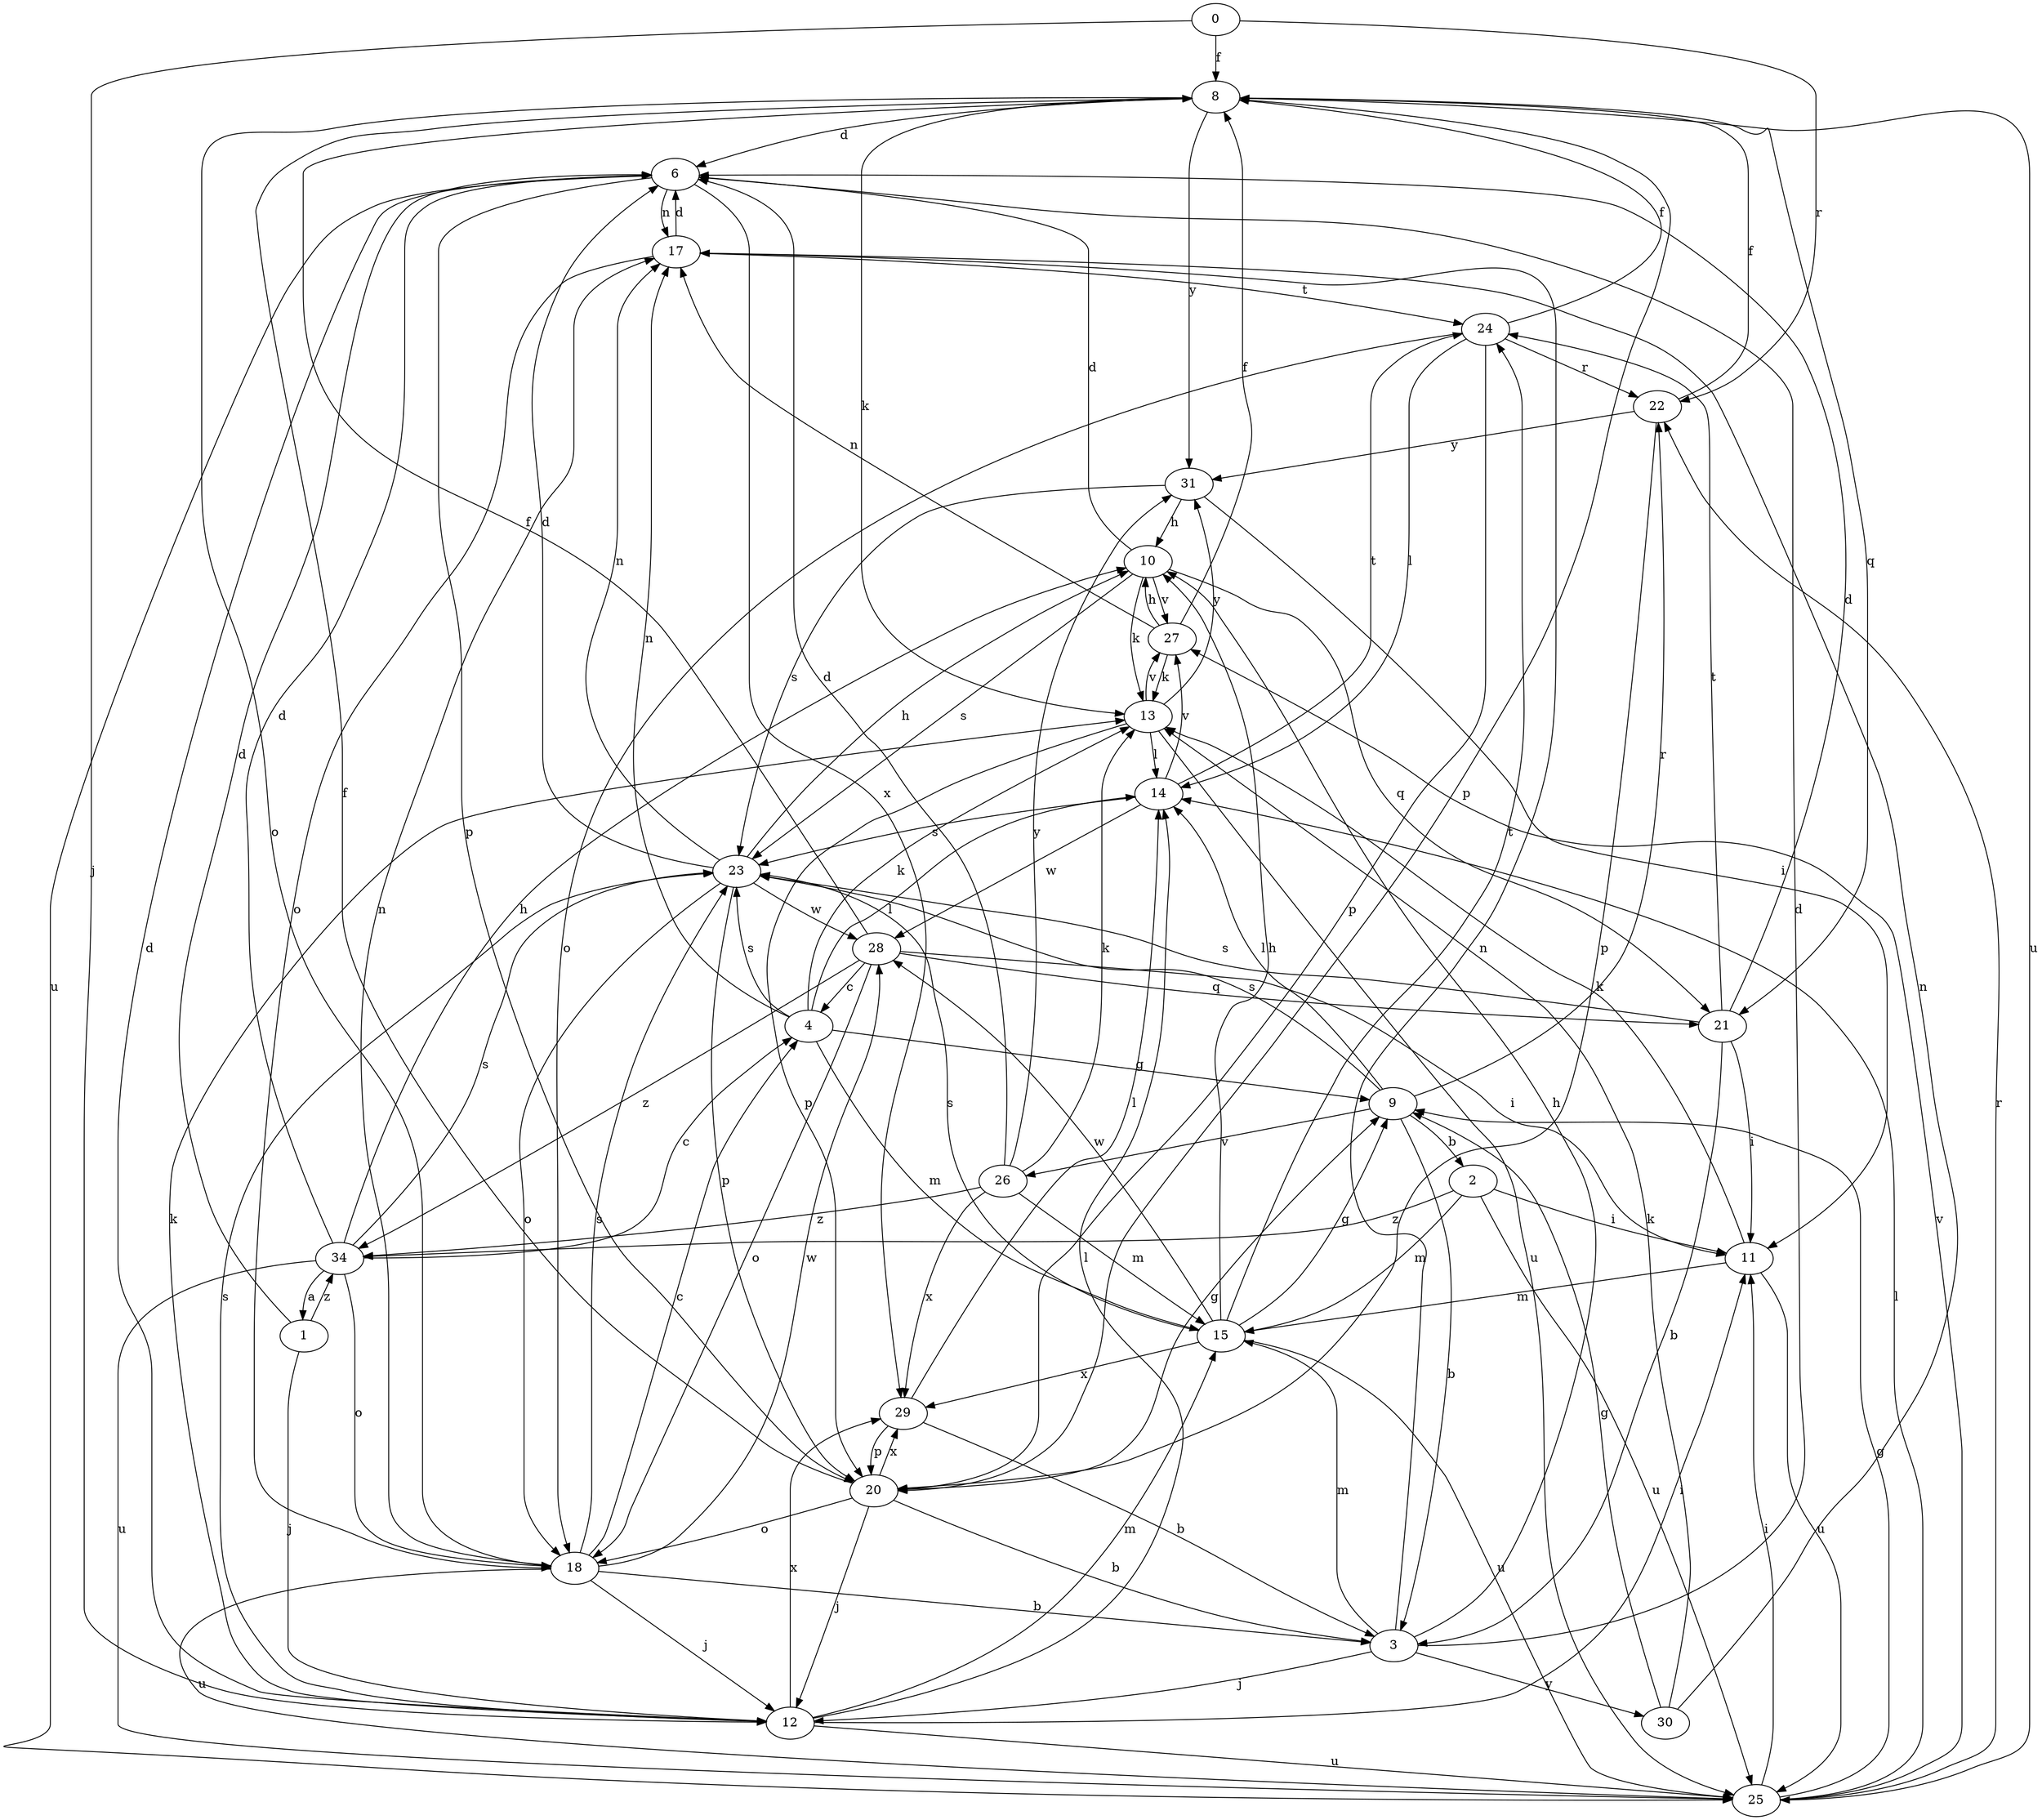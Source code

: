 strict digraph  {
0;
1;
2;
3;
4;
6;
8;
9;
10;
11;
12;
13;
14;
15;
17;
18;
20;
21;
22;
23;
24;
25;
26;
27;
28;
29;
30;
31;
34;
0 -> 8  [label=f];
0 -> 12  [label=j];
0 -> 22  [label=r];
1 -> 6  [label=d];
1 -> 12  [label=j];
1 -> 34  [label=z];
2 -> 11  [label=i];
2 -> 15  [label=m];
2 -> 25  [label=u];
2 -> 34  [label=z];
3 -> 6  [label=d];
3 -> 10  [label=h];
3 -> 12  [label=j];
3 -> 15  [label=m];
3 -> 17  [label=n];
3 -> 30  [label=y];
4 -> 9  [label=g];
4 -> 13  [label=k];
4 -> 14  [label=l];
4 -> 15  [label=m];
4 -> 17  [label=n];
4 -> 23  [label=s];
6 -> 17  [label=n];
6 -> 20  [label=p];
6 -> 25  [label=u];
6 -> 29  [label=x];
8 -> 6  [label=d];
8 -> 13  [label=k];
8 -> 18  [label=o];
8 -> 20  [label=p];
8 -> 21  [label=q];
8 -> 25  [label=u];
8 -> 31  [label=y];
9 -> 2  [label=b];
9 -> 3  [label=b];
9 -> 14  [label=l];
9 -> 22  [label=r];
9 -> 23  [label=s];
9 -> 26  [label=v];
10 -> 6  [label=d];
10 -> 13  [label=k];
10 -> 21  [label=q];
10 -> 23  [label=s];
10 -> 27  [label=v];
11 -> 13  [label=k];
11 -> 15  [label=m];
11 -> 25  [label=u];
12 -> 6  [label=d];
12 -> 11  [label=i];
12 -> 13  [label=k];
12 -> 14  [label=l];
12 -> 15  [label=m];
12 -> 23  [label=s];
12 -> 25  [label=u];
12 -> 29  [label=x];
13 -> 14  [label=l];
13 -> 20  [label=p];
13 -> 25  [label=u];
13 -> 27  [label=v];
13 -> 31  [label=y];
14 -> 23  [label=s];
14 -> 24  [label=t];
14 -> 27  [label=v];
14 -> 28  [label=w];
15 -> 9  [label=g];
15 -> 10  [label=h];
15 -> 23  [label=s];
15 -> 24  [label=t];
15 -> 25  [label=u];
15 -> 28  [label=w];
15 -> 29  [label=x];
17 -> 6  [label=d];
17 -> 18  [label=o];
17 -> 24  [label=t];
18 -> 3  [label=b];
18 -> 4  [label=c];
18 -> 12  [label=j];
18 -> 17  [label=n];
18 -> 23  [label=s];
18 -> 25  [label=u];
18 -> 28  [label=w];
20 -> 3  [label=b];
20 -> 8  [label=f];
20 -> 9  [label=g];
20 -> 12  [label=j];
20 -> 18  [label=o];
20 -> 29  [label=x];
21 -> 3  [label=b];
21 -> 6  [label=d];
21 -> 11  [label=i];
21 -> 23  [label=s];
21 -> 24  [label=t];
22 -> 8  [label=f];
22 -> 20  [label=p];
22 -> 31  [label=y];
23 -> 6  [label=d];
23 -> 10  [label=h];
23 -> 17  [label=n];
23 -> 18  [label=o];
23 -> 20  [label=p];
23 -> 28  [label=w];
24 -> 8  [label=f];
24 -> 14  [label=l];
24 -> 18  [label=o];
24 -> 20  [label=p];
24 -> 22  [label=r];
25 -> 9  [label=g];
25 -> 11  [label=i];
25 -> 14  [label=l];
25 -> 22  [label=r];
25 -> 27  [label=v];
26 -> 6  [label=d];
26 -> 13  [label=k];
26 -> 15  [label=m];
26 -> 29  [label=x];
26 -> 31  [label=y];
26 -> 34  [label=z];
27 -> 8  [label=f];
27 -> 10  [label=h];
27 -> 13  [label=k];
27 -> 17  [label=n];
28 -> 4  [label=c];
28 -> 8  [label=f];
28 -> 11  [label=i];
28 -> 18  [label=o];
28 -> 21  [label=q];
28 -> 34  [label=z];
29 -> 3  [label=b];
29 -> 14  [label=l];
29 -> 20  [label=p];
30 -> 9  [label=g];
30 -> 13  [label=k];
30 -> 17  [label=n];
31 -> 10  [label=h];
31 -> 11  [label=i];
31 -> 23  [label=s];
34 -> 1  [label=a];
34 -> 4  [label=c];
34 -> 6  [label=d];
34 -> 10  [label=h];
34 -> 18  [label=o];
34 -> 23  [label=s];
34 -> 25  [label=u];
}
